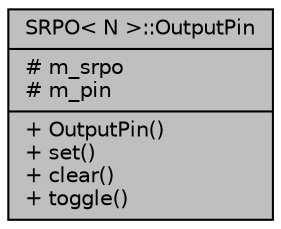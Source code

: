 digraph "SRPO&lt; N &gt;::OutputPin"
{
  edge [fontname="Helvetica",fontsize="10",labelfontname="Helvetica",labelfontsize="10"];
  node [fontname="Helvetica",fontsize="10",shape=record];
  Node1 [label="{SRPO\< N \>::OutputPin\n|# m_srpo\l# m_pin\l|+ OutputPin()\l+ set()\l+ clear()\l+ toggle()\l}",height=0.2,width=0.4,color="black", fillcolor="grey75", style="filled", fontcolor="black"];
}
